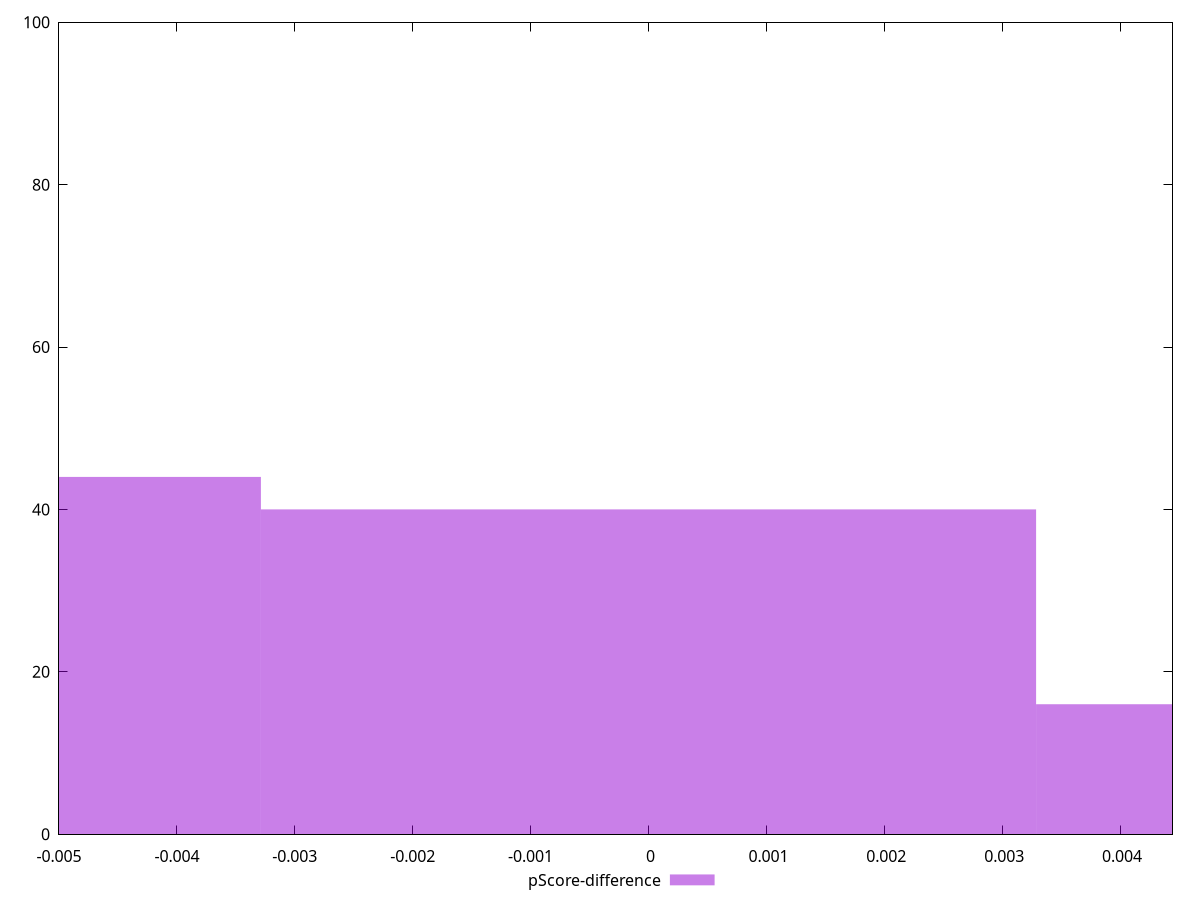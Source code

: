 reset

$pScoreDifference <<EOF
0 40
0.006575068328862036 16
-0.006575068328862036 44
EOF

set key outside below
set boxwidth 0.006575068328862036
set xrange [-0.0050000000000000044:0.004444444444444473]
set yrange [0:100]
set trange [0:100]
set style fill transparent solid 0.5 noborder
set terminal svg size 640, 490 enhanced background rgb 'white'
set output "reprap/unused-css-rules/samples/pages/pScore-difference/histogram.svg"

plot $pScoreDifference title "pScore-difference" with boxes

reset
